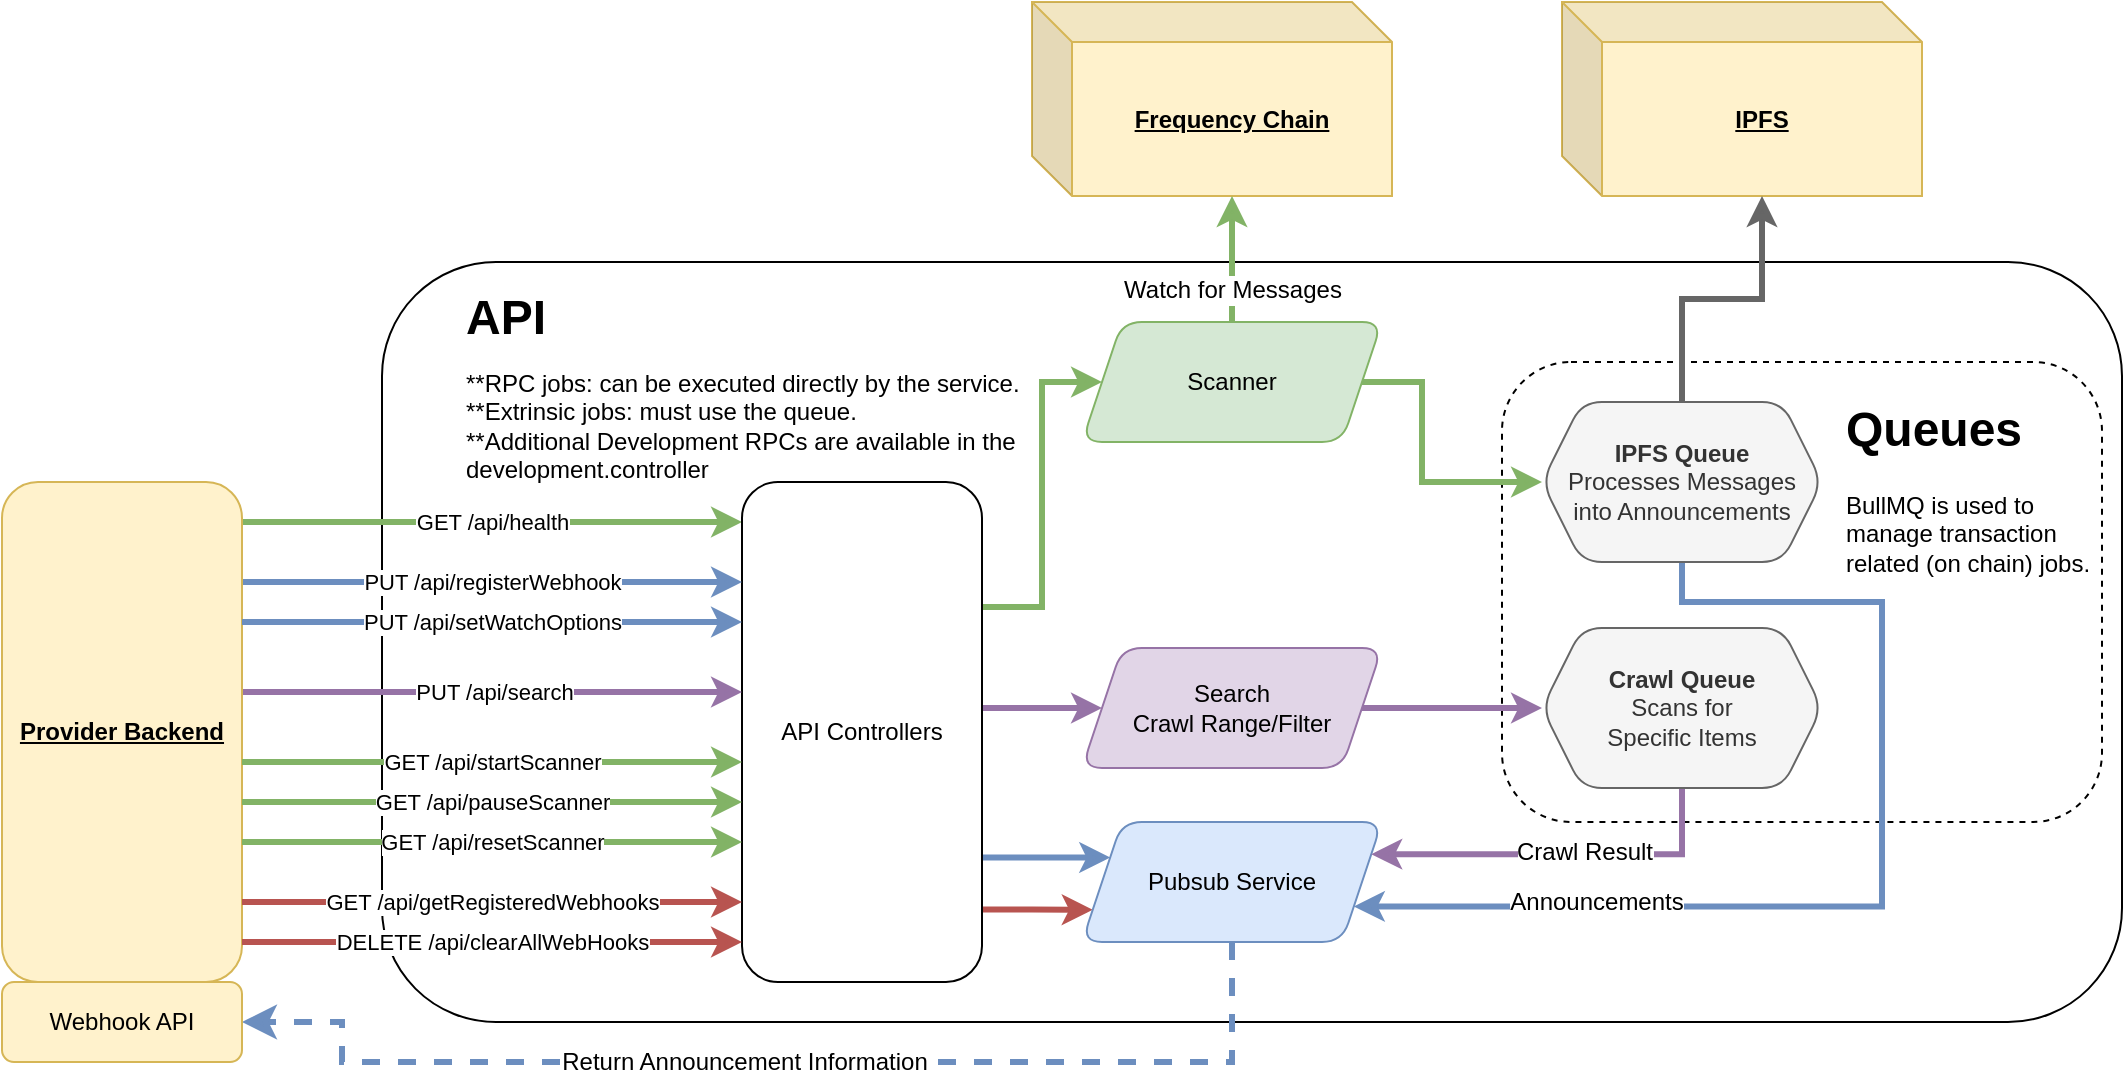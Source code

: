 <mxfile version="23.0.2" type="device">
  <diagram id="-NZCvJOlYVIJsy2IGn_z" name="Page-1">
    <mxGraphModel dx="1114" dy="678" grid="1" gridSize="10" guides="1" tooltips="1" connect="1" arrows="1" fold="1" page="1" pageScale="1" pageWidth="850" pageHeight="1100" math="0" shadow="0">
      <root>
        <mxCell id="0" />
        <mxCell id="1" parent="0" />
        <mxCell id="33" value="" style="rounded=1;whiteSpace=wrap;html=1;" parent="1" vertex="1">
          <mxGeometry x="230" y="160" width="870" height="380" as="geometry" />
        </mxCell>
        <mxCell id="34" value="" style="rounded=1;whiteSpace=wrap;html=1;dashed=1;" parent="1" vertex="1">
          <mxGeometry x="790" y="210" width="300" height="230" as="geometry" />
        </mxCell>
        <mxCell id="35" value="GET /api/health" style="endArrow=classic;html=1;rounded=0;fillColor=#d5e8d4;strokeColor=#82b366;strokeWidth=3;" parent="1" edge="1">
          <mxGeometry width="50" height="50" relative="1" as="geometry">
            <mxPoint x="160" y="290" as="sourcePoint" />
            <mxPoint x="410" y="290" as="targetPoint" />
          </mxGeometry>
        </mxCell>
        <mxCell id="8ixYzzpMh5PxH4ddAJ65-78" style="edgeStyle=orthogonalEdgeStyle;rounded=0;hachureGap=4;orthogonalLoop=1;jettySize=auto;html=1;exitX=1;exitY=0.25;exitDx=0;exitDy=0;entryX=0;entryY=0.5;entryDx=0;entryDy=0;fontFamily=Architects Daughter;fontSource=https%3A%2F%2Ffonts.googleapis.com%2Fcss%3Ffamily%3DArchitects%2BDaughter;fontSize=16;fillColor=#d5e8d4;strokeColor=#82b366;strokeWidth=3;" parent="1" source="41" target="8ixYzzpMh5PxH4ddAJ65-73" edge="1">
          <mxGeometry relative="1" as="geometry">
            <Array as="points">
              <mxPoint x="560" y="332" />
              <mxPoint x="560" y="220" />
            </Array>
          </mxGeometry>
        </mxCell>
        <mxCell id="nfL7MnceBDzXh0ajZmC--78" style="edgeStyle=orthogonalEdgeStyle;rounded=0;hachureGap=4;orthogonalLoop=1;jettySize=auto;html=1;entryX=0;entryY=0.5;entryDx=0;entryDy=0;fontFamily=Architects Daughter;fontSource=https%3A%2F%2Ffonts.googleapis.com%2Fcss%3Ffamily%3DArchitects%2BDaughter;fontSize=16;fillColor=#e1d5e7;strokeColor=#9673a6;strokeWidth=3;exitX=1.001;exitY=0.448;exitDx=0;exitDy=0;exitPerimeter=0;" edge="1" parent="1" source="41" target="8ixYzzpMh5PxH4ddAJ65-84">
          <mxGeometry relative="1" as="geometry">
            <Array as="points">
              <mxPoint x="530" y="383" />
            </Array>
          </mxGeometry>
        </mxCell>
        <mxCell id="nfL7MnceBDzXh0ajZmC--80" style="edgeStyle=orthogonalEdgeStyle;rounded=0;hachureGap=4;orthogonalLoop=1;jettySize=auto;html=1;exitX=1.002;exitY=0.855;exitDx=0;exitDy=0;entryX=0;entryY=0.25;entryDx=0;entryDy=0;fontFamily=Architects Daughter;fontSource=https%3A%2F%2Ffonts.googleapis.com%2Fcss%3Ffamily%3DArchitects%2BDaughter;fontSize=16;strokeWidth=3;fillColor=#dae8fc;strokeColor=#6c8ebf;exitPerimeter=0;" edge="1" parent="1" target="8ixYzzpMh5PxH4ddAJ65-80">
          <mxGeometry relative="1" as="geometry">
            <mxPoint x="530" y="457.75" as="sourcePoint" />
            <mxPoint x="593.822" y="456.812" as="targetPoint" />
            <Array as="points">
              <mxPoint x="594" y="458" />
            </Array>
          </mxGeometry>
        </mxCell>
        <mxCell id="nfL7MnceBDzXh0ajZmC--83" style="edgeStyle=orthogonalEdgeStyle;rounded=0;hachureGap=4;orthogonalLoop=1;jettySize=auto;html=1;entryX=0;entryY=0.75;entryDx=0;entryDy=0;fontFamily=Architects Daughter;fontSource=https%3A%2F%2Ffonts.googleapis.com%2Fcss%3Ffamily%3DArchitects%2BDaughter;fontSize=16;fillColor=#f8cecc;strokeColor=#b85450;strokeWidth=3;exitX=0.998;exitY=0.855;exitDx=0;exitDy=0;exitPerimeter=0;" edge="1" parent="1" source="41" target="8ixYzzpMh5PxH4ddAJ65-80">
          <mxGeometry relative="1" as="geometry" />
        </mxCell>
        <mxCell id="41" value="API Controllers" style="rounded=1;whiteSpace=wrap;html=1;" parent="1" vertex="1">
          <mxGeometry x="410" y="270" width="120" height="250" as="geometry" />
        </mxCell>
        <mxCell id="42" value="&lt;div&gt;PUT /api/search&lt;/div&gt;" style="endArrow=classic;html=1;rounded=0;fillColor=#e1d5e7;strokeColor=#9673a6;strokeWidth=3;" parent="1" edge="1">
          <mxGeometry x="0.003" width="50" height="50" relative="1" as="geometry">
            <mxPoint x="160" y="375" as="sourcePoint" />
            <mxPoint x="410" y="375" as="targetPoint" />
            <mxPoint as="offset" />
          </mxGeometry>
        </mxCell>
        <mxCell id="43" value="&lt;div&gt;PUT /api/registerWebhook&lt;/div&gt;" style="endArrow=classic;html=1;rounded=0;fillColor=#dae8fc;strokeColor=#6c8ebf;strokeWidth=3;exitX=1;exitY=0.448;exitDx=0;exitDy=0;exitPerimeter=0;" parent="1" edge="1">
          <mxGeometry width="50" height="50" relative="1" as="geometry">
            <mxPoint x="160" y="320" as="sourcePoint" />
            <mxPoint x="410" y="320" as="targetPoint" />
          </mxGeometry>
        </mxCell>
        <mxCell id="45" value="&lt;u&gt;&lt;b&gt;Provider Backend&lt;/b&gt;&lt;/u&gt;" style="rounded=1;whiteSpace=wrap;html=1;fillColor=#fff2cc;strokeColor=#d6b656;fontColor=#000000;" parent="1" vertex="1">
          <mxGeometry x="40" y="270" width="120" height="250" as="geometry" />
        </mxCell>
        <mxCell id="46" value="" style="endArrow=classic;html=1;rounded=0;fontSize=12;startSize=8;endSize=8;edgeStyle=orthogonalEdgeStyle;strokeWidth=3;fillColor=#dae8fc;strokeColor=#6c8ebf;dashed=1;entryX=1;entryY=0.5;entryDx=0;entryDy=0;exitX=0.5;exitY=1;exitDx=0;exitDy=0;" parent="1" source="8ixYzzpMh5PxH4ddAJ65-80" target="49" edge="1">
          <mxGeometry width="50" height="50" relative="1" as="geometry">
            <mxPoint x="690" y="490" as="sourcePoint" />
            <mxPoint x="10" y="530" as="targetPoint" />
            <Array as="points">
              <mxPoint x="655" y="560" />
              <mxPoint x="210" y="560" />
              <mxPoint x="210" y="540" />
            </Array>
          </mxGeometry>
        </mxCell>
        <mxCell id="47" value="Return Announcement Information" style="edgeLabel;html=1;align=center;verticalAlign=middle;resizable=0;points=[];fontSize=12;" parent="46" vertex="1" connectable="0">
          <mxGeometry x="0.056" relative="1" as="geometry">
            <mxPoint x="-1" as="offset" />
          </mxGeometry>
        </mxCell>
        <mxCell id="49" value="Webhook API" style="rounded=1;whiteSpace=wrap;html=1;fillColor=#fff2cc;strokeColor=#d6b656;fontColor=#000000;" parent="1" vertex="1">
          <mxGeometry x="40" y="520" width="120" height="40" as="geometry" />
        </mxCell>
        <mxCell id="58" value="&lt;h1 style=&quot;margin-top: 0px;&quot;&gt;Queues&lt;/h1&gt;&lt;p&gt;BullMQ is used to manage transaction related (on chain) jobs.&lt;/p&gt;" style="text;html=1;whiteSpace=wrap;overflow=hidden;rounded=0;fontFamily=Helvetica;fontSize=12;fontColor=default;" parent="1" vertex="1">
          <mxGeometry x="960" y="223" width="140" height="120" as="geometry" />
        </mxCell>
        <mxCell id="59" value="&lt;h1 style=&quot;margin-top: 0px;&quot;&gt;&lt;span style=&quot;background-color: initial;&quot;&gt;API&lt;/span&gt;&lt;/h1&gt;" style="text;html=1;whiteSpace=wrap;overflow=hidden;rounded=0;fontFamily=Helvetica;fontSize=12;fontColor=default;" parent="1" vertex="1">
          <mxGeometry x="270" y="167" width="295" height="40" as="geometry" />
        </mxCell>
        <mxCell id="65" value="&lt;u&gt;&lt;b&gt;Frequency Chain&lt;/b&gt;&lt;/u&gt;" style="shape=cube;whiteSpace=wrap;html=1;boundedLbl=1;backgroundOutline=1;darkOpacity=0.05;darkOpacity2=0.1;rounded=1;strokeColor=#d6b656;align=center;verticalAlign=middle;fontFamily=Helvetica;fontSize=12;fillColor=#fff2cc;fontColor=#000000;" parent="1" vertex="1">
          <mxGeometry x="555" y="30" width="180" height="97" as="geometry" />
        </mxCell>
        <mxCell id="66" style="edgeStyle=orthogonalEdgeStyle;rounded=0;orthogonalLoop=1;jettySize=auto;html=1;fontFamily=Helvetica;fontSize=12;fontColor=default;fillColor=#d5e8d4;strokeColor=#82b366;strokeWidth=3;exitX=0.5;exitY=0;exitDx=0;exitDy=0;entryX=0;entryY=0;entryDx=100;entryDy=97;entryPerimeter=0;" parent="1" source="8ixYzzpMh5PxH4ddAJ65-73" target="65" edge="1">
          <mxGeometry relative="1" as="geometry">
            <Array as="points">
              <mxPoint x="655" y="130" />
              <mxPoint x="655" y="130" />
            </Array>
            <mxPoint x="730" y="100" as="sourcePoint" />
            <mxPoint x="720" y="50" as="targetPoint" />
          </mxGeometry>
        </mxCell>
        <mxCell id="67" value="Watch for Messages" style="edgeLabel;html=1;align=center;verticalAlign=middle;resizable=0;points=[];rounded=1;strokeColor=default;fontFamily=Helvetica;fontSize=12;fontColor=default;fillColor=default;" parent="66" vertex="1" connectable="0">
          <mxGeometry x="-0.038" y="-2" relative="1" as="geometry">
            <mxPoint x="-2" y="14" as="offset" />
          </mxGeometry>
        </mxCell>
        <mxCell id="8ixYzzpMh5PxH4ddAJ65-72" value="**RPC jobs: can be executed directly by the service.&lt;br&gt;**Extrinsic jobs: must use the queue.&lt;br&gt;**Additional Development RPCs are available in the development.controller" style="text;html=1;whiteSpace=wrap;overflow=hidden;rounded=0;" parent="1" vertex="1">
          <mxGeometry x="270" y="207" width="295" height="80" as="geometry" />
        </mxCell>
        <mxCell id="8ixYzzpMh5PxH4ddAJ65-92" style="edgeStyle=orthogonalEdgeStyle;rounded=0;hachureGap=4;orthogonalLoop=1;jettySize=auto;html=1;exitX=1;exitY=0.5;exitDx=0;exitDy=0;fontFamily=Architects Daughter;fontSource=https%3A%2F%2Ffonts.googleapis.com%2Fcss%3Ffamily%3DArchitects%2BDaughter;fontSize=16;fillColor=#d5e8d4;strokeColor=#82b366;strokeWidth=3;" parent="1" source="8ixYzzpMh5PxH4ddAJ65-73" target="8ixYzzpMh5PxH4ddAJ65-93" edge="1">
          <mxGeometry relative="1" as="geometry">
            <Array as="points">
              <mxPoint x="750" y="220" />
              <mxPoint x="750" y="270" />
            </Array>
          </mxGeometry>
        </mxCell>
        <mxCell id="8ixYzzpMh5PxH4ddAJ65-73" value="Scanner" style="shape=parallelogram;perimeter=parallelogramPerimeter;whiteSpace=wrap;html=1;fixedSize=1;rounded=1;strokeColor=#82b366;align=center;verticalAlign=middle;fontFamily=Helvetica;fontSize=12;fillColor=#d5e8d4;fontColor=#000000;" parent="1" vertex="1">
          <mxGeometry x="580" y="190" width="150" height="60" as="geometry" />
        </mxCell>
        <mxCell id="8ixYzzpMh5PxH4ddAJ65-80" value="Pubsub Service" style="shape=parallelogram;perimeter=parallelogramPerimeter;whiteSpace=wrap;html=1;fixedSize=1;rounded=1;strokeColor=#6c8ebf;align=center;verticalAlign=middle;fontFamily=Helvetica;fontSize=12;fillColor=#dae8fc;" parent="1" vertex="1">
          <mxGeometry x="580" y="440" width="150" height="60" as="geometry" />
        </mxCell>
        <mxCell id="nfL7MnceBDzXh0ajZmC--79" style="edgeStyle=orthogonalEdgeStyle;rounded=0;hachureGap=4;orthogonalLoop=1;jettySize=auto;html=1;exitX=1;exitY=0.5;exitDx=0;exitDy=0;fontFamily=Architects Daughter;fontSource=https%3A%2F%2Ffonts.googleapis.com%2Fcss%3Ffamily%3DArchitects%2BDaughter;fontSize=16;fillColor=#e1d5e7;strokeColor=#9673a6;strokeWidth=3;" edge="1" parent="1" source="8ixYzzpMh5PxH4ddAJ65-84" target="nfL7MnceBDzXh0ajZmC--77">
          <mxGeometry relative="1" as="geometry" />
        </mxCell>
        <mxCell id="8ixYzzpMh5PxH4ddAJ65-84" value="Search&lt;br&gt;Crawl Range/Filter" style="shape=parallelogram;perimeter=parallelogramPerimeter;whiteSpace=wrap;html=1;fixedSize=1;rounded=1;strokeColor=#9673a6;align=center;verticalAlign=middle;fontFamily=Helvetica;fontSize=12;fillColor=#e1d5e7;strokeWidth=1;" parent="1" vertex="1">
          <mxGeometry x="580" y="353" width="150" height="60" as="geometry" />
        </mxCell>
        <mxCell id="nfL7MnceBDzXh0ajZmC--81" style="edgeStyle=orthogonalEdgeStyle;rounded=0;hachureGap=4;orthogonalLoop=1;jettySize=auto;html=1;entryX=1;entryY=0.75;entryDx=0;entryDy=0;fontFamily=Architects Daughter;fontSource=https%3A%2F%2Ffonts.googleapis.com%2Fcss%3Ffamily%3DArchitects%2BDaughter;fontSize=16;fillColor=#dae8fc;strokeColor=#6c8ebf;strokeWidth=3;" edge="1" parent="1" source="8ixYzzpMh5PxH4ddAJ65-93" target="8ixYzzpMh5PxH4ddAJ65-80">
          <mxGeometry relative="1" as="geometry">
            <Array as="points">
              <mxPoint x="880" y="330" />
              <mxPoint x="980" y="330" />
              <mxPoint x="980" y="482" />
            </Array>
          </mxGeometry>
        </mxCell>
        <mxCell id="nfL7MnceBDzXh0ajZmC--82" value="Announcements" style="edgeLabel;html=1;align=center;verticalAlign=middle;resizable=0;points=[];fontSize=12;fontFamily=Helvetica;fillColor=default;strokeColor=default;rounded=1;" vertex="1" connectable="0" parent="nfL7MnceBDzXh0ajZmC--81">
          <mxGeometry x="0.548" y="-2" relative="1" as="geometry">
            <mxPoint as="offset" />
          </mxGeometry>
        </mxCell>
        <mxCell id="8ixYzzpMh5PxH4ddAJ65-93" value="&lt;b&gt;IPFS Queue&lt;br&gt;&lt;/b&gt;Processes Messages&lt;br&gt;into Announcements" style="shape=hexagon;whiteSpace=wrap;html=1;fixedSize=1;rounded=1;strokeColor=#666666;align=center;verticalAlign=middle;fontFamily=Helvetica;fontSize=12;fillColor=#f5f5f5;fontColor=#333333;perimeter=hexagonPerimeter2;" parent="1" vertex="1">
          <mxGeometry x="810" y="230" width="140" height="80" as="geometry" />
        </mxCell>
        <mxCell id="nfL7MnceBDzXh0ajZmC--69" value="&lt;div&gt;DELETE /api/clearAllWebHooks&lt;/div&gt;" style="endArrow=classic;html=1;rounded=0;entryX=0;entryY=0.75;entryDx=0;entryDy=0;fillColor=#f8cecc;strokeColor=#b85450;strokeWidth=3;exitX=1;exitY=0.75;exitDx=0;exitDy=0;" edge="1" parent="1">
          <mxGeometry width="50" height="50" relative="1" as="geometry">
            <mxPoint x="160" y="500" as="sourcePoint" />
            <mxPoint x="410" y="500" as="targetPoint" />
          </mxGeometry>
        </mxCell>
        <mxCell id="nfL7MnceBDzXh0ajZmC--70" value="&lt;div&gt;GET /api/getRegisteredWebhooks&lt;/div&gt;" style="endArrow=classic;html=1;rounded=0;entryX=0;entryY=0.75;entryDx=0;entryDy=0;fillColor=#f8cecc;strokeColor=#b85450;strokeWidth=3;exitX=1;exitY=0.75;exitDx=0;exitDy=0;" edge="1" parent="1">
          <mxGeometry width="50" height="50" relative="1" as="geometry">
            <mxPoint x="160" y="480" as="sourcePoint" />
            <mxPoint x="410" y="480" as="targetPoint" />
          </mxGeometry>
        </mxCell>
        <mxCell id="nfL7MnceBDzXh0ajZmC--71" value="&lt;div&gt;GET /api/resetScanner&lt;/div&gt;" style="endArrow=classic;html=1;rounded=0;entryX=0;entryY=0.75;entryDx=0;entryDy=0;fillColor=#d5e8d4;strokeColor=#82b366;strokeWidth=3;exitX=1;exitY=0.75;exitDx=0;exitDy=0;" edge="1" parent="1">
          <mxGeometry width="50" height="50" relative="1" as="geometry">
            <mxPoint x="160" y="450" as="sourcePoint" />
            <mxPoint x="410" y="450" as="targetPoint" />
          </mxGeometry>
        </mxCell>
        <mxCell id="nfL7MnceBDzXh0ajZmC--72" value="&lt;div&gt;GET /api/pauseScanner&lt;/div&gt;" style="endArrow=classic;html=1;rounded=0;entryX=0;entryY=0.75;entryDx=0;entryDy=0;fillColor=#d5e8d4;strokeColor=#82b366;strokeWidth=3;exitX=1;exitY=0.75;exitDx=0;exitDy=0;" edge="1" parent="1">
          <mxGeometry width="50" height="50" relative="1" as="geometry">
            <mxPoint x="160" y="430" as="sourcePoint" />
            <mxPoint x="410" y="430" as="targetPoint" />
          </mxGeometry>
        </mxCell>
        <mxCell id="nfL7MnceBDzXh0ajZmC--73" value="&lt;div&gt;GET /api/startScanner&lt;/div&gt;" style="endArrow=classic;html=1;rounded=0;entryX=0;entryY=0.75;entryDx=0;entryDy=0;fillColor=#d5e8d4;strokeColor=#82b366;strokeWidth=3;exitX=1;exitY=0.75;exitDx=0;exitDy=0;" edge="1" parent="1">
          <mxGeometry width="50" height="50" relative="1" as="geometry">
            <mxPoint x="160" y="410" as="sourcePoint" />
            <mxPoint x="410" y="410" as="targetPoint" />
          </mxGeometry>
        </mxCell>
        <mxCell id="nfL7MnceBDzXh0ajZmC--74" value="&lt;div&gt;PUT /api/setWatchOptions&lt;/div&gt;" style="endArrow=classic;html=1;rounded=0;fillColor=#dae8fc;strokeColor=#6c8ebf;strokeWidth=3;exitX=1;exitY=0.448;exitDx=0;exitDy=0;exitPerimeter=0;" edge="1" parent="1">
          <mxGeometry width="50" height="50" relative="1" as="geometry">
            <mxPoint x="160" y="340" as="sourcePoint" />
            <mxPoint x="410" y="340" as="targetPoint" />
          </mxGeometry>
        </mxCell>
        <mxCell id="nfL7MnceBDzXh0ajZmC--75" value="&lt;u&gt;&lt;b&gt;IPFS&lt;/b&gt;&lt;/u&gt;" style="shape=cube;whiteSpace=wrap;html=1;boundedLbl=1;backgroundOutline=1;darkOpacity=0.05;darkOpacity2=0.1;rounded=1;strokeColor=#d6b656;align=center;verticalAlign=middle;fontFamily=Helvetica;fontSize=12;fillColor=#fff2cc;fontColor=#000000;" vertex="1" parent="1">
          <mxGeometry x="820" y="30" width="180" height="97" as="geometry" />
        </mxCell>
        <mxCell id="nfL7MnceBDzXh0ajZmC--76" style="edgeStyle=orthogonalEdgeStyle;rounded=0;hachureGap=4;orthogonalLoop=1;jettySize=auto;html=1;entryX=0;entryY=0;entryDx=100;entryDy=97;entryPerimeter=0;fontFamily=Architects Daughter;fontSource=https%3A%2F%2Ffonts.googleapis.com%2Fcss%3Ffamily%3DArchitects%2BDaughter;fontSize=16;fillColor=#f5f5f5;strokeColor=#666666;strokeWidth=3;" edge="1" parent="1" source="8ixYzzpMh5PxH4ddAJ65-93" target="nfL7MnceBDzXh0ajZmC--75">
          <mxGeometry relative="1" as="geometry" />
        </mxCell>
        <mxCell id="nfL7MnceBDzXh0ajZmC--84" style="edgeStyle=orthogonalEdgeStyle;rounded=0;hachureGap=4;orthogonalLoop=1;jettySize=auto;html=1;exitX=0.5;exitY=1;exitDx=0;exitDy=0;entryX=1;entryY=0.25;entryDx=0;entryDy=0;fontFamily=Architects Daughter;fontSource=https%3A%2F%2Ffonts.googleapis.com%2Fcss%3Ffamily%3DArchitects%2BDaughter;fontSize=16;fillColor=#e1d5e7;strokeColor=#9673a6;strokeWidth=3;" edge="1" parent="1" source="nfL7MnceBDzXh0ajZmC--77" target="8ixYzzpMh5PxH4ddAJ65-80">
          <mxGeometry relative="1" as="geometry">
            <Array as="points">
              <mxPoint x="880" y="456" />
            </Array>
          </mxGeometry>
        </mxCell>
        <mxCell id="nfL7MnceBDzXh0ajZmC--87" value="Crawl Result" style="edgeLabel;html=1;align=center;verticalAlign=middle;resizable=0;points=[];fontSize=12;fontFamily=Helvetica;fillColor=default;strokeColor=default;rounded=1;" vertex="1" connectable="0" parent="nfL7MnceBDzXh0ajZmC--84">
          <mxGeometry x="0.279" y="-1" relative="1" as="geometry">
            <mxPoint x="38" as="offset" />
          </mxGeometry>
        </mxCell>
        <mxCell id="nfL7MnceBDzXh0ajZmC--77" value="&lt;b&gt;Crawl Queue&lt;br&gt;&lt;/b&gt;Scans for&lt;br&gt;Specific Items" style="shape=hexagon;whiteSpace=wrap;html=1;fixedSize=1;rounded=1;strokeColor=#666666;align=center;verticalAlign=middle;fontFamily=Helvetica;fontSize=12;fillColor=#f5f5f5;fontColor=#333333;perimeter=hexagonPerimeter2;" vertex="1" parent="1">
          <mxGeometry x="810" y="343" width="140" height="80" as="geometry" />
        </mxCell>
      </root>
    </mxGraphModel>
  </diagram>
</mxfile>
